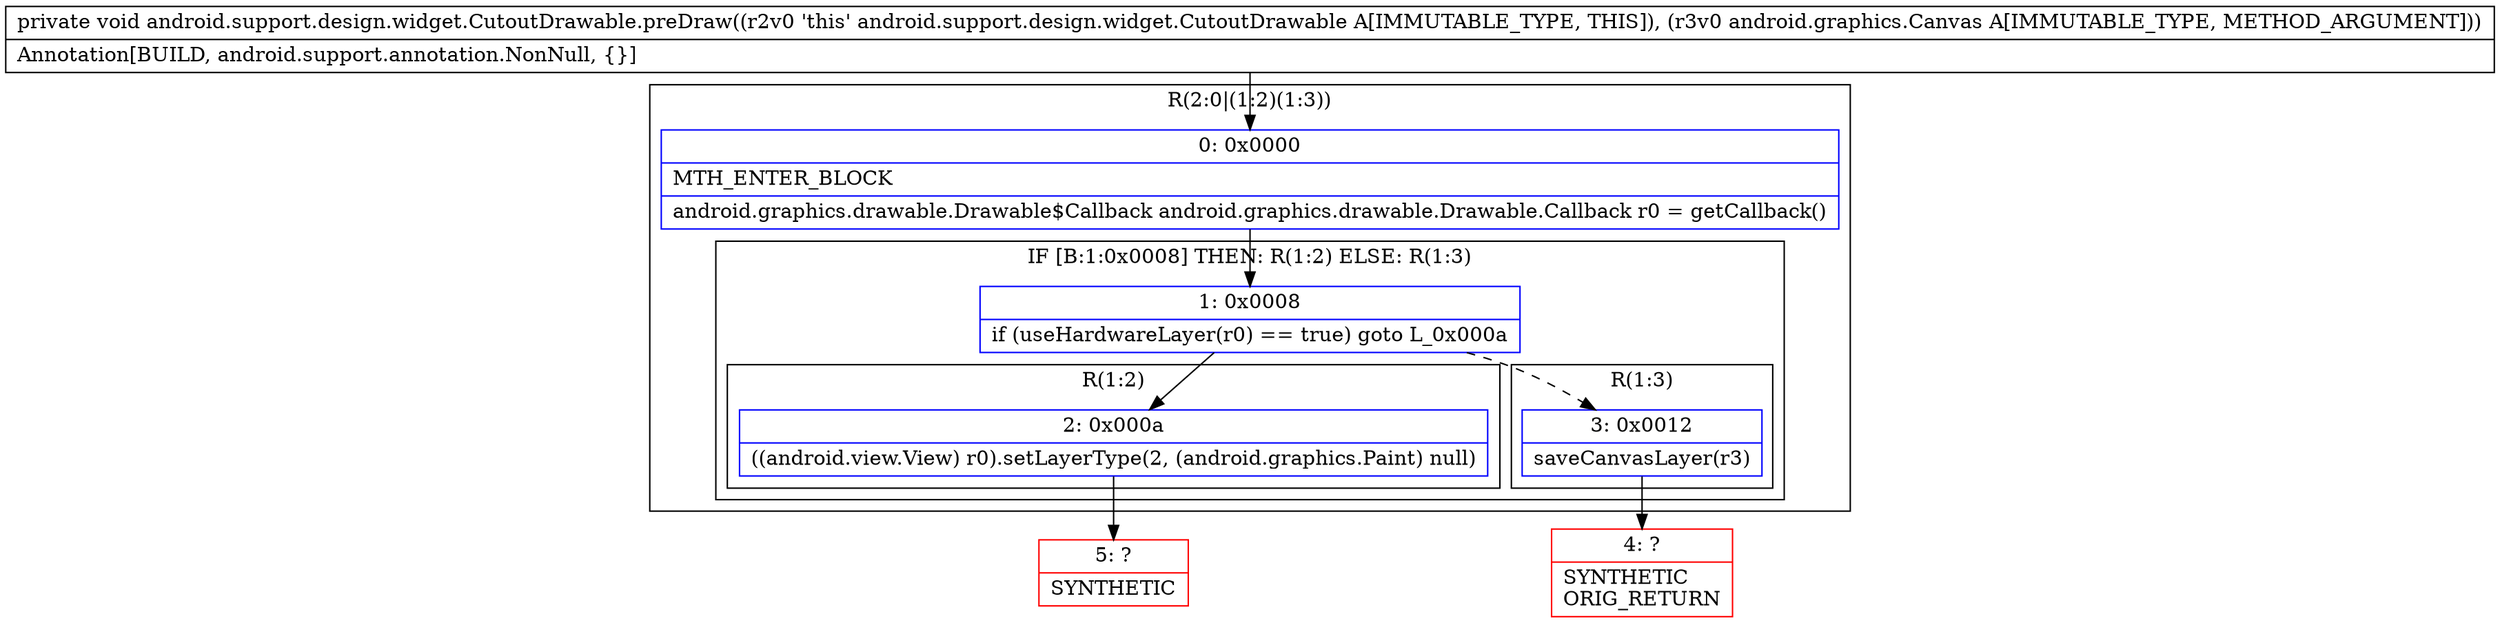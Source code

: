 digraph "CFG forandroid.support.design.widget.CutoutDrawable.preDraw(Landroid\/graphics\/Canvas;)V" {
subgraph cluster_Region_367652878 {
label = "R(2:0|(1:2)(1:3))";
node [shape=record,color=blue];
Node_0 [shape=record,label="{0\:\ 0x0000|MTH_ENTER_BLOCK\l|android.graphics.drawable.Drawable$Callback android.graphics.drawable.Drawable.Callback r0 = getCallback()\l}"];
subgraph cluster_IfRegion_613959129 {
label = "IF [B:1:0x0008] THEN: R(1:2) ELSE: R(1:3)";
node [shape=record,color=blue];
Node_1 [shape=record,label="{1\:\ 0x0008|if (useHardwareLayer(r0) == true) goto L_0x000a\l}"];
subgraph cluster_Region_193033945 {
label = "R(1:2)";
node [shape=record,color=blue];
Node_2 [shape=record,label="{2\:\ 0x000a|((android.view.View) r0).setLayerType(2, (android.graphics.Paint) null)\l}"];
}
subgraph cluster_Region_660655138 {
label = "R(1:3)";
node [shape=record,color=blue];
Node_3 [shape=record,label="{3\:\ 0x0012|saveCanvasLayer(r3)\l}"];
}
}
}
Node_4 [shape=record,color=red,label="{4\:\ ?|SYNTHETIC\lORIG_RETURN\l}"];
Node_5 [shape=record,color=red,label="{5\:\ ?|SYNTHETIC\l}"];
MethodNode[shape=record,label="{private void android.support.design.widget.CutoutDrawable.preDraw((r2v0 'this' android.support.design.widget.CutoutDrawable A[IMMUTABLE_TYPE, THIS]), (r3v0 android.graphics.Canvas A[IMMUTABLE_TYPE, METHOD_ARGUMENT]))  | Annotation[BUILD, android.support.annotation.NonNull, \{\}]\l}"];
MethodNode -> Node_0;
Node_0 -> Node_1;
Node_1 -> Node_2;
Node_1 -> Node_3[style=dashed];
Node_2 -> Node_5;
Node_3 -> Node_4;
}

